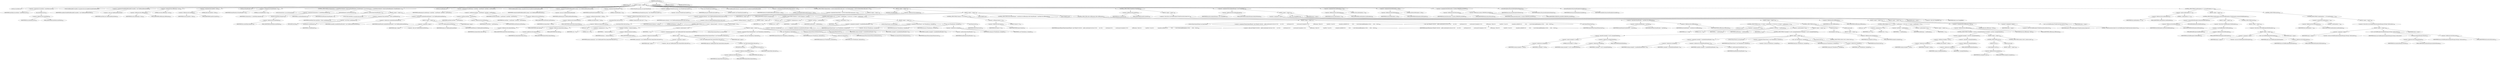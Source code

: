 digraph "spinThreads" {  
"357" [label = <(METHOD,spinThreads)<SUB>283</SUB>> ]
"44" [label = <(PARAM,this)<SUB>283</SUB>> ]
"358" [label = <(BLOCK,&lt;empty&gt;,&lt;empty&gt;)<SUB>283</SUB>> ]
"359" [label = <(LOCAL,int numTasks: int)> ]
"360" [label = <(&lt;operator&gt;.assignment,int numTasks = nestedTasks.size())<SUB>284</SUB>> ]
"361" [label = <(IDENTIFIER,numTasks,int numTasks = nestedTasks.size())<SUB>284</SUB>> ]
"362" [label = <(size,nestedTasks.size())<SUB>284</SUB>> ]
"363" [label = <(&lt;operator&gt;.fieldAccess,this.nestedTasks)<SUB>284</SUB>> ]
"364" [label = <(IDENTIFIER,this,nestedTasks.size())<SUB>284</SUB>> ]
"365" [label = <(FIELD_IDENTIFIER,nestedTasks,nestedTasks)<SUB>284</SUB>> ]
"366" [label = <(LOCAL,TaskRunnable[] runnables: org.apache.tools.ant.taskdefs.Parallel$TaskRunnable[])> ]
"367" [label = <(&lt;operator&gt;.assignment,Parallel$TaskRunnable[] runnables = new TaskRunnable[numTasks])<SUB>285</SUB>> ]
"368" [label = <(IDENTIFIER,runnables,Parallel$TaskRunnable[] runnables = new TaskRunnable[numTasks])<SUB>285</SUB>> ]
"369" [label = <(&lt;operator&gt;.alloc,new TaskRunnable[numTasks])> ]
"370" [label = <(IDENTIFIER,numTasks,new TaskRunnable[numTasks])<SUB>285</SUB>> ]
"371" [label = <(&lt;operator&gt;.assignment,this.stillRunning = true)<SUB>286</SUB>> ]
"372" [label = <(&lt;operator&gt;.fieldAccess,this.stillRunning)<SUB>286</SUB>> ]
"373" [label = <(IDENTIFIER,this,this.stillRunning = true)<SUB>286</SUB>> ]
"374" [label = <(FIELD_IDENTIFIER,stillRunning,stillRunning)<SUB>286</SUB>> ]
"375" [label = <(LITERAL,true,this.stillRunning = true)<SUB>286</SUB>> ]
"376" [label = <(&lt;operator&gt;.assignment,this.timedOut = false)<SUB>287</SUB>> ]
"377" [label = <(&lt;operator&gt;.fieldAccess,this.timedOut)<SUB>287</SUB>> ]
"378" [label = <(IDENTIFIER,this,this.timedOut = false)<SUB>287</SUB>> ]
"379" [label = <(FIELD_IDENTIFIER,timedOut,timedOut)<SUB>287</SUB>> ]
"380" [label = <(LITERAL,false,this.timedOut = false)<SUB>287</SUB>> ]
"381" [label = <(LOCAL,int threadNumber: int)> ]
"382" [label = <(&lt;operator&gt;.assignment,int threadNumber = 0)<SUB>289</SUB>> ]
"383" [label = <(IDENTIFIER,threadNumber,int threadNumber = 0)<SUB>289</SUB>> ]
"384" [label = <(LITERAL,0,int threadNumber = 0)<SUB>289</SUB>> ]
"385" [label = <(CONTROL_STRUCTURE,for (Enumeration e = nestedTasks.elements(); Some(e.hasMoreElements()); threadNumber++),for (Enumeration e = nestedTasks.elements(); Some(e.hasMoreElements()); threadNumber++))<SUB>290</SUB>> ]
"386" [label = <(LOCAL,Enumeration e: java.util.Enumeration)> ]
"387" [label = <(&lt;operator&gt;.assignment,Enumeration e = nestedTasks.elements())<SUB>290</SUB>> ]
"388" [label = <(IDENTIFIER,e,Enumeration e = nestedTasks.elements())<SUB>290</SUB>> ]
"389" [label = <(elements,nestedTasks.elements())<SUB>290</SUB>> ]
"390" [label = <(&lt;operator&gt;.fieldAccess,this.nestedTasks)<SUB>290</SUB>> ]
"391" [label = <(IDENTIFIER,this,nestedTasks.elements())<SUB>290</SUB>> ]
"392" [label = <(FIELD_IDENTIFIER,nestedTasks,nestedTasks)<SUB>290</SUB>> ]
"393" [label = <(hasMoreElements,e.hasMoreElements())<SUB>290</SUB>> ]
"394" [label = <(IDENTIFIER,e,e.hasMoreElements())<SUB>290</SUB>> ]
"395" [label = <(&lt;operator&gt;.postIncrement,threadNumber++)<SUB>291</SUB>> ]
"396" [label = <(IDENTIFIER,threadNumber,threadNumber++)<SUB>291</SUB>> ]
"397" [label = <(BLOCK,&lt;empty&gt;,&lt;empty&gt;)<SUB>291</SUB>> ]
"398" [label = <(LOCAL,Task nestedTask: org.apache.tools.ant.Task)> ]
"399" [label = <(&lt;operator&gt;.assignment,Task nestedTask = (Task) e.nextElement())<SUB>292</SUB>> ]
"400" [label = <(IDENTIFIER,nestedTask,Task nestedTask = (Task) e.nextElement())<SUB>292</SUB>> ]
"401" [label = <(&lt;operator&gt;.cast,(Task) e.nextElement())<SUB>292</SUB>> ]
"402" [label = <(TYPE_REF,Task,Task)<SUB>292</SUB>> ]
"403" [label = <(nextElement,e.nextElement())<SUB>292</SUB>> ]
"404" [label = <(IDENTIFIER,e,e.nextElement())<SUB>292</SUB>> ]
"405" [label = <(&lt;operator&gt;.assignment,runnables[threadNumber] = new TaskRunnable(nestedTask))<SUB>293</SUB>> ]
"406" [label = <(&lt;operator&gt;.indexAccess,runnables[threadNumber])<SUB>293</SUB>> ]
"407" [label = <(IDENTIFIER,runnables,runnables[threadNumber] = new TaskRunnable(nestedTask))<SUB>293</SUB>> ]
"408" [label = <(IDENTIFIER,threadNumber,runnables[threadNumber] = new TaskRunnable(nestedTask))<SUB>293</SUB>> ]
"409" [label = <(BLOCK,&lt;empty&gt;,&lt;empty&gt;)<SUB>294</SUB>> ]
"410" [label = <(&lt;operator&gt;.assignment,&lt;empty&gt;)> ]
"411" [label = <(IDENTIFIER,$obj4,&lt;empty&gt;)> ]
"412" [label = <(&lt;operator&gt;.alloc,new TaskRunnable(nestedTask))<SUB>294</SUB>> ]
"413" [label = <(&lt;init&gt;,new TaskRunnable(nestedTask))<SUB>294</SUB>> ]
"414" [label = <(IDENTIFIER,$obj4,new TaskRunnable(nestedTask))> ]
"415" [label = <(IDENTIFIER,nestedTask,new TaskRunnable(nestedTask))<SUB>294</SUB>> ]
"416" [label = <(IDENTIFIER,$obj4,&lt;empty&gt;)> ]
"417" [label = <(LOCAL,int maxRunning: int)> ]
"418" [label = <(&lt;operator&gt;.assignment,int maxRunning = numTasks &lt; numThreads ? numTasks : numThreads)<SUB>297</SUB>> ]
"419" [label = <(IDENTIFIER,maxRunning,int maxRunning = numTasks &lt; numThreads ? numTasks : numThreads)<SUB>297</SUB>> ]
"420" [label = <(&lt;operator&gt;.conditional,numTasks &lt; numThreads ? numTasks : numThreads)<SUB>297</SUB>> ]
"421" [label = <(&lt;operator&gt;.lessThan,numTasks &lt; numThreads)<SUB>297</SUB>> ]
"422" [label = <(IDENTIFIER,numTasks,numTasks &lt; numThreads)<SUB>297</SUB>> ]
"423" [label = <(&lt;operator&gt;.fieldAccess,this.numThreads)<SUB>297</SUB>> ]
"424" [label = <(IDENTIFIER,this,numTasks &lt; numThreads)<SUB>297</SUB>> ]
"425" [label = <(FIELD_IDENTIFIER,numThreads,numThreads)<SUB>297</SUB>> ]
"426" [label = <(IDENTIFIER,numTasks,numTasks &lt; numThreads ? numTasks : numThreads)<SUB>297</SUB>> ]
"427" [label = <(&lt;operator&gt;.fieldAccess,this.numThreads)<SUB>297</SUB>> ]
"428" [label = <(IDENTIFIER,this,numTasks &lt; numThreads ? numTasks : numThreads)<SUB>297</SUB>> ]
"429" [label = <(FIELD_IDENTIFIER,numThreads,numThreads)<SUB>297</SUB>> ]
"430" [label = <(LOCAL,TaskRunnable[] running: org.apache.tools.ant.taskdefs.Parallel$TaskRunnable[])> ]
"431" [label = <(&lt;operator&gt;.assignment,Parallel$TaskRunnable[] running = new TaskRunnable[maxRunning])<SUB>298</SUB>> ]
"432" [label = <(IDENTIFIER,running,Parallel$TaskRunnable[] running = new TaskRunnable[maxRunning])<SUB>298</SUB>> ]
"433" [label = <(&lt;operator&gt;.alloc,new TaskRunnable[maxRunning])> ]
"434" [label = <(IDENTIFIER,maxRunning,new TaskRunnable[maxRunning])<SUB>298</SUB>> ]
"435" [label = <(&lt;operator&gt;.assignment,threadNumber = 0)<SUB>300</SUB>> ]
"436" [label = <(IDENTIFIER,threadNumber,threadNumber = 0)<SUB>300</SUB>> ]
"437" [label = <(LITERAL,0,threadNumber = 0)<SUB>300</SUB>> ]
"34" [label = <(LOCAL,ThreadGroup group: java.lang.ThreadGroup)> ]
"438" [label = <(&lt;operator&gt;.assignment,ThreadGroup group = new ThreadGroup(&quot;parallel&quot;))<SUB>301</SUB>> ]
"439" [label = <(IDENTIFIER,group,ThreadGroup group = new ThreadGroup(&quot;parallel&quot;))<SUB>301</SUB>> ]
"440" [label = <(&lt;operator&gt;.alloc,new ThreadGroup(&quot;parallel&quot;))<SUB>301</SUB>> ]
"441" [label = <(&lt;init&gt;,new ThreadGroup(&quot;parallel&quot;))<SUB>301</SUB>> ]
"33" [label = <(IDENTIFIER,group,new ThreadGroup(&quot;parallel&quot;))<SUB>301</SUB>> ]
"442" [label = <(LITERAL,&quot;parallel&quot;,new ThreadGroup(&quot;parallel&quot;))<SUB>301</SUB>> ]
"443" [label = <(LOCAL,TaskRunnable[] daemons: org.apache.tools.ant.taskdefs.Parallel$TaskRunnable[])> ]
"444" [label = <(&lt;operator&gt;.assignment,Parallel$TaskRunnable[] daemons = null)<SUB>303</SUB>> ]
"445" [label = <(IDENTIFIER,daemons,Parallel$TaskRunnable[] daemons = null)<SUB>303</SUB>> ]
"446" [label = <(LITERAL,null,Parallel$TaskRunnable[] daemons = null)<SUB>303</SUB>> ]
"447" [label = <(CONTROL_STRUCTURE,if (daemonTasks != null &amp;&amp; daemonTasks.tasks.size() != 0),if (daemonTasks != null &amp;&amp; daemonTasks.tasks.size() != 0))<SUB>304</SUB>> ]
"448" [label = <(&lt;operator&gt;.logicalAnd,daemonTasks != null &amp;&amp; daemonTasks.tasks.size() != 0)<SUB>304</SUB>> ]
"449" [label = <(&lt;operator&gt;.notEquals,daemonTasks != null)<SUB>304</SUB>> ]
"450" [label = <(&lt;operator&gt;.fieldAccess,this.daemonTasks)<SUB>304</SUB>> ]
"451" [label = <(IDENTIFIER,this,daemonTasks != null)<SUB>304</SUB>> ]
"452" [label = <(FIELD_IDENTIFIER,daemonTasks,daemonTasks)<SUB>304</SUB>> ]
"453" [label = <(LITERAL,null,daemonTasks != null)<SUB>304</SUB>> ]
"454" [label = <(&lt;operator&gt;.notEquals,daemonTasks.tasks.size() != 0)<SUB>304</SUB>> ]
"455" [label = <(size,daemonTasks.tasks.size())<SUB>304</SUB>> ]
"456" [label = <(&lt;operator&gt;.fieldAccess,daemonTasks.tasks)<SUB>304</SUB>> ]
"457" [label = <(&lt;operator&gt;.fieldAccess,this.daemonTasks)<SUB>304</SUB>> ]
"458" [label = <(IDENTIFIER,this,daemonTasks.tasks.size())<SUB>304</SUB>> ]
"459" [label = <(FIELD_IDENTIFIER,daemonTasks,daemonTasks)<SUB>304</SUB>> ]
"460" [label = <(FIELD_IDENTIFIER,tasks,tasks)<SUB>304</SUB>> ]
"461" [label = <(LITERAL,0,daemonTasks.tasks.size() != 0)<SUB>304</SUB>> ]
"462" [label = <(BLOCK,&lt;empty&gt;,&lt;empty&gt;)<SUB>304</SUB>> ]
"463" [label = <(&lt;operator&gt;.assignment,daemons = new TaskRunnable[daemonTasks.tasks.size()])<SUB>305</SUB>> ]
"464" [label = <(IDENTIFIER,daemons,daemons = new TaskRunnable[daemonTasks.tasks.size()])<SUB>305</SUB>> ]
"465" [label = <(&lt;operator&gt;.alloc,new TaskRunnable[daemonTasks.tasks.size()])> ]
"466" [label = <(size,daemonTasks.tasks.size())<SUB>305</SUB>> ]
"467" [label = <(&lt;operator&gt;.fieldAccess,daemonTasks.tasks)<SUB>305</SUB>> ]
"468" [label = <(&lt;operator&gt;.fieldAccess,this.daemonTasks)<SUB>305</SUB>> ]
"469" [label = <(IDENTIFIER,this,daemonTasks.tasks.size())<SUB>305</SUB>> ]
"470" [label = <(FIELD_IDENTIFIER,daemonTasks,daemonTasks)<SUB>305</SUB>> ]
"471" [label = <(FIELD_IDENTIFIER,tasks,tasks)<SUB>305</SUB>> ]
"472" [label = <(BLOCK,&lt;empty&gt;,&lt;empty&gt;)<SUB>308</SUB>> ]
"473" [label = <(MODIFIER,SYNCHRONIZED)> ]
"474" [label = <(&lt;operator&gt;.fieldAccess,this.semaphore)<SUB>308</SUB>> ]
"475" [label = <(IDENTIFIER,this,&lt;empty&gt;)<SUB>308</SUB>> ]
"476" [label = <(FIELD_IDENTIFIER,semaphore,semaphore)<SUB>308</SUB>> ]
"477" [label = <(BLOCK,&lt;empty&gt;,&lt;empty&gt;)<SUB>308</SUB>> ]
"478" [label = <(CONTROL_STRUCTURE,if (daemons != null),if (daemons != null))<SUB>310</SUB>> ]
"479" [label = <(&lt;operator&gt;.notEquals,daemons != null)<SUB>310</SUB>> ]
"480" [label = <(IDENTIFIER,daemons,daemons != null)<SUB>310</SUB>> ]
"481" [label = <(LITERAL,null,daemons != null)<SUB>310</SUB>> ]
"482" [label = <(BLOCK,&lt;empty&gt;,&lt;empty&gt;)<SUB>310</SUB>> ]
"483" [label = <(CONTROL_STRUCTURE,for (int i = 0; Some(i &lt; daemons.length); ++i),for (int i = 0; Some(i &lt; daemons.length); ++i))<SUB>311</SUB>> ]
"484" [label = <(LOCAL,int i: int)> ]
"485" [label = <(&lt;operator&gt;.assignment,int i = 0)<SUB>311</SUB>> ]
"486" [label = <(IDENTIFIER,i,int i = 0)<SUB>311</SUB>> ]
"487" [label = <(LITERAL,0,int i = 0)<SUB>311</SUB>> ]
"488" [label = <(&lt;operator&gt;.lessThan,i &lt; daemons.length)<SUB>311</SUB>> ]
"489" [label = <(IDENTIFIER,i,i &lt; daemons.length)<SUB>311</SUB>> ]
"490" [label = <(&lt;operator&gt;.fieldAccess,daemons.length)<SUB>311</SUB>> ]
"491" [label = <(IDENTIFIER,daemons,i &lt; daemons.length)<SUB>311</SUB>> ]
"492" [label = <(FIELD_IDENTIFIER,length,length)<SUB>311</SUB>> ]
"493" [label = <(&lt;operator&gt;.preIncrement,++i)<SUB>311</SUB>> ]
"494" [label = <(IDENTIFIER,i,++i)<SUB>311</SUB>> ]
"495" [label = <(BLOCK,&lt;empty&gt;,&lt;empty&gt;)<SUB>311</SUB>> ]
"496" [label = <(&lt;operator&gt;.assignment,daemons[i] = new TaskRunnable((Task) daemonTasks.tasks.get(i)))<SUB>312</SUB>> ]
"497" [label = <(&lt;operator&gt;.indexAccess,daemons[i])<SUB>312</SUB>> ]
"498" [label = <(IDENTIFIER,daemons,daemons[i] = new TaskRunnable((Task) daemonTasks.tasks.get(i)))<SUB>312</SUB>> ]
"499" [label = <(IDENTIFIER,i,daemons[i] = new TaskRunnable((Task) daemonTasks.tasks.get(i)))<SUB>312</SUB>> ]
"500" [label = <(BLOCK,&lt;empty&gt;,&lt;empty&gt;)<SUB>312</SUB>> ]
"501" [label = <(&lt;operator&gt;.assignment,&lt;empty&gt;)> ]
"502" [label = <(IDENTIFIER,$obj6,&lt;empty&gt;)> ]
"503" [label = <(&lt;operator&gt;.alloc,new TaskRunnable((Task) daemonTasks.tasks.get(i)))<SUB>312</SUB>> ]
"504" [label = <(&lt;init&gt;,new TaskRunnable((Task) daemonTasks.tasks.get(i)))<SUB>312</SUB>> ]
"505" [label = <(IDENTIFIER,$obj6,new TaskRunnable((Task) daemonTasks.tasks.get(i)))> ]
"506" [label = <(&lt;operator&gt;.cast,(Task) daemonTasks.tasks.get(i))<SUB>312</SUB>> ]
"507" [label = <(TYPE_REF,Task,Task)<SUB>312</SUB>> ]
"508" [label = <(get,daemonTasks.tasks.get(i))<SUB>312</SUB>> ]
"509" [label = <(&lt;operator&gt;.fieldAccess,daemonTasks.tasks)<SUB>312</SUB>> ]
"510" [label = <(&lt;operator&gt;.fieldAccess,this.daemonTasks)<SUB>312</SUB>> ]
"511" [label = <(IDENTIFIER,this,daemonTasks.tasks.get(i))<SUB>312</SUB>> ]
"512" [label = <(FIELD_IDENTIFIER,daemonTasks,daemonTasks)<SUB>312</SUB>> ]
"513" [label = <(FIELD_IDENTIFIER,tasks,tasks)<SUB>312</SUB>> ]
"514" [label = <(IDENTIFIER,i,daemonTasks.tasks.get(i))<SUB>312</SUB>> ]
"515" [label = <(IDENTIFIER,$obj6,&lt;empty&gt;)> ]
"36" [label = <(LOCAL,Thread daemonThread: java.lang.Thread)> ]
"516" [label = <(&lt;operator&gt;.assignment,Thread daemonThread = new Thread(group, daemons[i]))<SUB>313</SUB>> ]
"517" [label = <(IDENTIFIER,daemonThread,Thread daemonThread = new Thread(group, daemons[i]))<SUB>313</SUB>> ]
"518" [label = <(&lt;operator&gt;.alloc,new Thread(group, daemons[i]))<SUB>313</SUB>> ]
"519" [label = <(&lt;init&gt;,new Thread(group, daemons[i]))<SUB>313</SUB>> ]
"35" [label = <(IDENTIFIER,daemonThread,new Thread(group, daemons[i]))<SUB>313</SUB>> ]
"520" [label = <(IDENTIFIER,group,new Thread(group, daemons[i]))<SUB>313</SUB>> ]
"521" [label = <(&lt;operator&gt;.indexAccess,daemons[i])<SUB>313</SUB>> ]
"522" [label = <(IDENTIFIER,daemons,new Thread(group, daemons[i]))<SUB>313</SUB>> ]
"523" [label = <(IDENTIFIER,i,new Thread(group, daemons[i]))<SUB>313</SUB>> ]
"524" [label = <(setDaemon,daemonThread.setDaemon(true))<SUB>314</SUB>> ]
"525" [label = <(IDENTIFIER,daemonThread,daemonThread.setDaemon(true))<SUB>314</SUB>> ]
"526" [label = <(LITERAL,true,daemonThread.setDaemon(true))<SUB>314</SUB>> ]
"527" [label = <(start,daemonThread.start())<SUB>315</SUB>> ]
"528" [label = <(IDENTIFIER,daemonThread,daemonThread.start())<SUB>315</SUB>> ]
"529" [label = <(CONTROL_STRUCTURE,for (int i = 0; Some(i &lt; maxRunning); ++i),for (int i = 0; Some(i &lt; maxRunning); ++i))<SUB>321</SUB>> ]
"530" [label = <(LOCAL,int i: int)> ]
"531" [label = <(&lt;operator&gt;.assignment,int i = 0)<SUB>321</SUB>> ]
"532" [label = <(IDENTIFIER,i,int i = 0)<SUB>321</SUB>> ]
"533" [label = <(LITERAL,0,int i = 0)<SUB>321</SUB>> ]
"534" [label = <(&lt;operator&gt;.lessThan,i &lt; maxRunning)<SUB>321</SUB>> ]
"535" [label = <(IDENTIFIER,i,i &lt; maxRunning)<SUB>321</SUB>> ]
"536" [label = <(IDENTIFIER,maxRunning,i &lt; maxRunning)<SUB>321</SUB>> ]
"537" [label = <(&lt;operator&gt;.preIncrement,++i)<SUB>321</SUB>> ]
"538" [label = <(IDENTIFIER,i,++i)<SUB>321</SUB>> ]
"539" [label = <(BLOCK,&lt;empty&gt;,&lt;empty&gt;)<SUB>321</SUB>> ]
"540" [label = <(&lt;operator&gt;.assignment,running[i] = runnables[threadNumber++])<SUB>322</SUB>> ]
"541" [label = <(&lt;operator&gt;.indexAccess,running[i])<SUB>322</SUB>> ]
"542" [label = <(IDENTIFIER,running,running[i] = runnables[threadNumber++])<SUB>322</SUB>> ]
"543" [label = <(IDENTIFIER,i,running[i] = runnables[threadNumber++])<SUB>322</SUB>> ]
"544" [label = <(&lt;operator&gt;.indexAccess,runnables[threadNumber++])<SUB>322</SUB>> ]
"545" [label = <(IDENTIFIER,runnables,running[i] = runnables[threadNumber++])<SUB>322</SUB>> ]
"546" [label = <(&lt;operator&gt;.postIncrement,threadNumber++)<SUB>322</SUB>> ]
"547" [label = <(IDENTIFIER,threadNumber,threadNumber++)<SUB>322</SUB>> ]
"38" [label = <(LOCAL,Thread thread: java.lang.Thread)> ]
"548" [label = <(&lt;operator&gt;.assignment,Thread thread = new Thread(group, running[i]))<SUB>323</SUB>> ]
"549" [label = <(IDENTIFIER,thread,Thread thread = new Thread(group, running[i]))<SUB>323</SUB>> ]
"550" [label = <(&lt;operator&gt;.alloc,new Thread(group, running[i]))<SUB>323</SUB>> ]
"551" [label = <(&lt;init&gt;,new Thread(group, running[i]))<SUB>323</SUB>> ]
"37" [label = <(IDENTIFIER,thread,new Thread(group, running[i]))<SUB>323</SUB>> ]
"552" [label = <(IDENTIFIER,group,new Thread(group, running[i]))<SUB>323</SUB>> ]
"553" [label = <(&lt;operator&gt;.indexAccess,running[i])<SUB>323</SUB>> ]
"554" [label = <(IDENTIFIER,running,new Thread(group, running[i]))<SUB>323</SUB>> ]
"555" [label = <(IDENTIFIER,i,new Thread(group, running[i]))<SUB>323</SUB>> ]
"556" [label = <(start,thread.start())<SUB>324</SUB>> ]
"557" [label = <(IDENTIFIER,thread,thread.start())<SUB>324</SUB>> ]
"558" [label = <(CONTROL_STRUCTURE,if (timeout != 0),if (timeout != 0))<SUB>327</SUB>> ]
"559" [label = <(&lt;operator&gt;.notEquals,timeout != 0)<SUB>327</SUB>> ]
"560" [label = <(&lt;operator&gt;.fieldAccess,this.timeout)<SUB>327</SUB>> ]
"561" [label = <(IDENTIFIER,this,timeout != 0)<SUB>327</SUB>> ]
"562" [label = <(FIELD_IDENTIFIER,timeout,timeout)<SUB>327</SUB>> ]
"563" [label = <(LITERAL,0,timeout != 0)<SUB>327</SUB>> ]
"564" [label = <(BLOCK,&lt;empty&gt;,&lt;empty&gt;)<SUB>327</SUB>> ]
"40" [label = <(LOCAL,Thread timeoutThread: java.lang.Thread)> ]
"565" [label = <(&lt;operator&gt;.assignment,Thread timeoutThread = new Thread() {\012\012    public synchronized void run() {\012        try {\012            wait(timeout);\012            synchronized (semaphore) {\012                stillRunning = false;\012                timedOut = true;\012                semaphore.notifyAll();\012            }\012        } catch (InterruptedException e) {\012        }\012    }\012})<SUB>329</SUB>> ]
"566" [label = <(IDENTIFIER,timeoutThread,Thread timeoutThread = new Thread() {\012\012    public synchronized void run() {\012        try {\012            wait(timeout);\012            synchronized (semaphore) {\012                stillRunning = false;\012                timedOut = true;\012                semaphore.notifyAll();\012            }\012        } catch (InterruptedException e) {\012        }\012    }\012})<SUB>329</SUB>> ]
"567" [label = <(&lt;operator&gt;.alloc,new Thread() {\012\012    public synchronized void run() {\012        try {\012            wait(timeout);\012            synchronized (semaphore) {\012                stillRunning = false;\012                timedOut = true;\012                semaphore.notifyAll();\012            }\012        } catch (InterruptedException e) {\012        }\012    }\012})<SUB>329</SUB>> ]
"568" [label = <(&lt;init&gt;,new Thread() {\012\012    public synchronized void run() {\012        try {\012            wait(timeout);\012            synchronized (semaphore) {\012                stillRunning = false;\012                timedOut = true;\012                semaphore.notifyAll();\012            }\012        } catch (InterruptedException e) {\012        }\012    }\012})<SUB>329</SUB>> ]
"39" [label = <(IDENTIFIER,timeoutThread,new Thread() {\012\012    public synchronized void run() {\012        try {\012            wait(timeout);\012            synchronized (semaphore) {\012                stillRunning = false;\012                timedOut = true;\012                semaphore.notifyAll();\012            }\012        } catch (InterruptedException e) {\012        }\012    }\012})<SUB>329</SUB>> ]
"569" [label = <(start,timeoutThread.start())<SUB>343</SUB>> ]
"570" [label = <(IDENTIFIER,timeoutThread,timeoutThread.start())<SUB>343</SUB>> ]
"571" [label = <(JUMP_TARGET,outer)> ]
"572" [label = <(CONTROL_STRUCTURE,while (threadNumber &lt; numTasks &amp;&amp; stillRunning),while (threadNumber &lt; numTasks &amp;&amp; stillRunning))<SUB>348</SUB>> ]
"573" [label = <(&lt;operator&gt;.logicalAnd,threadNumber &lt; numTasks &amp;&amp; stillRunning)<SUB>348</SUB>> ]
"574" [label = <(&lt;operator&gt;.lessThan,threadNumber &lt; numTasks)<SUB>348</SUB>> ]
"575" [label = <(IDENTIFIER,threadNumber,threadNumber &lt; numTasks)<SUB>348</SUB>> ]
"576" [label = <(IDENTIFIER,numTasks,threadNumber &lt; numTasks)<SUB>348</SUB>> ]
"577" [label = <(&lt;operator&gt;.fieldAccess,this.stillRunning)<SUB>348</SUB>> ]
"578" [label = <(IDENTIFIER,this,threadNumber &lt; numTasks &amp;&amp; stillRunning)<SUB>348</SUB>> ]
"579" [label = <(FIELD_IDENTIFIER,stillRunning,stillRunning)<SUB>348</SUB>> ]
"580" [label = <(BLOCK,&lt;empty&gt;,&lt;empty&gt;)<SUB>348</SUB>> ]
"581" [label = <(CONTROL_STRUCTURE,for (int i = 0; Some(i &lt; maxRunning); i++),for (int i = 0; Some(i &lt; maxRunning); i++))<SUB>349</SUB>> ]
"582" [label = <(LOCAL,int i: int)> ]
"583" [label = <(&lt;operator&gt;.assignment,int i = 0)<SUB>349</SUB>> ]
"584" [label = <(IDENTIFIER,i,int i = 0)<SUB>349</SUB>> ]
"585" [label = <(LITERAL,0,int i = 0)<SUB>349</SUB>> ]
"586" [label = <(&lt;operator&gt;.lessThan,i &lt; maxRunning)<SUB>349</SUB>> ]
"587" [label = <(IDENTIFIER,i,i &lt; maxRunning)<SUB>349</SUB>> ]
"588" [label = <(IDENTIFIER,maxRunning,i &lt; maxRunning)<SUB>349</SUB>> ]
"589" [label = <(&lt;operator&gt;.postIncrement,i++)<SUB>349</SUB>> ]
"590" [label = <(IDENTIFIER,i,i++)<SUB>349</SUB>> ]
"591" [label = <(BLOCK,&lt;empty&gt;,&lt;empty&gt;)<SUB>349</SUB>> ]
"592" [label = <(CONTROL_STRUCTURE,if (running[i] == null || running[i].finished),if (running[i] == null || running[i].finished))<SUB>350</SUB>> ]
"593" [label = <(&lt;operator&gt;.logicalOr,running[i] == null || running[i].finished)<SUB>350</SUB>> ]
"594" [label = <(&lt;operator&gt;.equals,running[i] == null)<SUB>350</SUB>> ]
"595" [label = <(&lt;operator&gt;.indexAccess,running[i])<SUB>350</SUB>> ]
"596" [label = <(IDENTIFIER,running,running[i] == null)<SUB>350</SUB>> ]
"597" [label = <(IDENTIFIER,i,running[i] == null)<SUB>350</SUB>> ]
"598" [label = <(LITERAL,null,running[i] == null)<SUB>350</SUB>> ]
"599" [label = <(&lt;operator&gt;.fieldAccess,running[i].finished)<SUB>350</SUB>> ]
"600" [label = <(&lt;operator&gt;.indexAccess,running[i])<SUB>350</SUB>> ]
"601" [label = <(IDENTIFIER,running,running[i] == null || running[i].finished)<SUB>350</SUB>> ]
"602" [label = <(IDENTIFIER,i,running[i] == null || running[i].finished)<SUB>350</SUB>> ]
"603" [label = <(FIELD_IDENTIFIER,finished,finished)<SUB>350</SUB>> ]
"604" [label = <(BLOCK,&lt;empty&gt;,&lt;empty&gt;)<SUB>350</SUB>> ]
"605" [label = <(&lt;operator&gt;.assignment,running[i] = runnables[threadNumber++])<SUB>351</SUB>> ]
"606" [label = <(&lt;operator&gt;.indexAccess,running[i])<SUB>351</SUB>> ]
"607" [label = <(IDENTIFIER,running,running[i] = runnables[threadNumber++])<SUB>351</SUB>> ]
"608" [label = <(IDENTIFIER,i,running[i] = runnables[threadNumber++])<SUB>351</SUB>> ]
"609" [label = <(&lt;operator&gt;.indexAccess,runnables[threadNumber++])<SUB>351</SUB>> ]
"610" [label = <(IDENTIFIER,runnables,running[i] = runnables[threadNumber++])<SUB>351</SUB>> ]
"611" [label = <(&lt;operator&gt;.postIncrement,threadNumber++)<SUB>351</SUB>> ]
"612" [label = <(IDENTIFIER,threadNumber,threadNumber++)<SUB>351</SUB>> ]
"42" [label = <(LOCAL,Thread thread: java.lang.Thread)> ]
"613" [label = <(&lt;operator&gt;.assignment,Thread thread = new Thread(group, running[i]))<SUB>352</SUB>> ]
"614" [label = <(IDENTIFIER,thread,Thread thread = new Thread(group, running[i]))<SUB>352</SUB>> ]
"615" [label = <(&lt;operator&gt;.alloc,new Thread(group, running[i]))<SUB>352</SUB>> ]
"616" [label = <(&lt;init&gt;,new Thread(group, running[i]))<SUB>352</SUB>> ]
"41" [label = <(IDENTIFIER,thread,new Thread(group, running[i]))<SUB>352</SUB>> ]
"617" [label = <(IDENTIFIER,group,new Thread(group, running[i]))<SUB>352</SUB>> ]
"618" [label = <(&lt;operator&gt;.indexAccess,running[i])<SUB>352</SUB>> ]
"619" [label = <(IDENTIFIER,running,new Thread(group, running[i]))<SUB>352</SUB>> ]
"620" [label = <(IDENTIFIER,i,new Thread(group, running[i]))<SUB>352</SUB>> ]
"621" [label = <(start,thread.start())<SUB>353</SUB>> ]
"622" [label = <(IDENTIFIER,thread,thread.start())<SUB>353</SUB>> ]
"623" [label = <(CONTROL_STRUCTURE,continue outer;,continue outer;)<SUB>356</SUB>> ]
"624" [label = <(CONTROL_STRUCTURE,try,try)<SUB>362</SUB>> ]
"625" [label = <(BLOCK,try,try)<SUB>362</SUB>> ]
"626" [label = <(wait,semaphore.wait())<SUB>363</SUB>> ]
"627" [label = <(&lt;operator&gt;.fieldAccess,this.semaphore)<SUB>363</SUB>> ]
"628" [label = <(IDENTIFIER,this,semaphore.wait())<SUB>363</SUB>> ]
"629" [label = <(FIELD_IDENTIFIER,semaphore,semaphore)<SUB>363</SUB>> ]
"630" [label = <(BLOCK,catch,catch)> ]
"631" [label = <(BLOCK,&lt;empty&gt;,&lt;empty&gt;)<SUB>364</SUB>> ]
"632" [label = <(JUMP_TARGET,outer2)> ]
"633" [label = <(CONTROL_STRUCTURE,while (stillRunning),while (stillRunning))<SUB>373</SUB>> ]
"634" [label = <(&lt;operator&gt;.fieldAccess,this.stillRunning)<SUB>373</SUB>> ]
"635" [label = <(IDENTIFIER,this,while (stillRunning))<SUB>373</SUB>> ]
"636" [label = <(FIELD_IDENTIFIER,stillRunning,stillRunning)<SUB>373</SUB>> ]
"637" [label = <(BLOCK,&lt;empty&gt;,&lt;empty&gt;)<SUB>373</SUB>> ]
"638" [label = <(CONTROL_STRUCTURE,for (int i = 0; Some(i &lt; maxRunning); ++i),for (int i = 0; Some(i &lt; maxRunning); ++i))<SUB>374</SUB>> ]
"639" [label = <(LOCAL,int i: int)> ]
"640" [label = <(&lt;operator&gt;.assignment,int i = 0)<SUB>374</SUB>> ]
"641" [label = <(IDENTIFIER,i,int i = 0)<SUB>374</SUB>> ]
"642" [label = <(LITERAL,0,int i = 0)<SUB>374</SUB>> ]
"643" [label = <(&lt;operator&gt;.lessThan,i &lt; maxRunning)<SUB>374</SUB>> ]
"644" [label = <(IDENTIFIER,i,i &lt; maxRunning)<SUB>374</SUB>> ]
"645" [label = <(IDENTIFIER,maxRunning,i &lt; maxRunning)<SUB>374</SUB>> ]
"646" [label = <(&lt;operator&gt;.preIncrement,++i)<SUB>374</SUB>> ]
"647" [label = <(IDENTIFIER,i,++i)<SUB>374</SUB>> ]
"648" [label = <(BLOCK,&lt;empty&gt;,&lt;empty&gt;)<SUB>374</SUB>> ]
"649" [label = <(CONTROL_STRUCTURE,if (running[i] != null &amp;&amp; !running[i].finished),if (running[i] != null &amp;&amp; !running[i].finished))<SUB>375</SUB>> ]
"650" [label = <(&lt;operator&gt;.logicalAnd,running[i] != null &amp;&amp; !running[i].finished)<SUB>375</SUB>> ]
"651" [label = <(&lt;operator&gt;.notEquals,running[i] != null)<SUB>375</SUB>> ]
"652" [label = <(&lt;operator&gt;.indexAccess,running[i])<SUB>375</SUB>> ]
"653" [label = <(IDENTIFIER,running,running[i] != null)<SUB>375</SUB>> ]
"654" [label = <(IDENTIFIER,i,running[i] != null)<SUB>375</SUB>> ]
"655" [label = <(LITERAL,null,running[i] != null)<SUB>375</SUB>> ]
"656" [label = <(&lt;operator&gt;.logicalNot,!running[i].finished)<SUB>375</SUB>> ]
"657" [label = <(&lt;operator&gt;.fieldAccess,running[i].finished)<SUB>375</SUB>> ]
"658" [label = <(&lt;operator&gt;.indexAccess,running[i])<SUB>375</SUB>> ]
"659" [label = <(IDENTIFIER,running,!running[i].finished)<SUB>375</SUB>> ]
"660" [label = <(IDENTIFIER,i,!running[i].finished)<SUB>375</SUB>> ]
"661" [label = <(FIELD_IDENTIFIER,finished,finished)<SUB>375</SUB>> ]
"662" [label = <(BLOCK,&lt;empty&gt;,&lt;empty&gt;)<SUB>375</SUB>> ]
"663" [label = <(CONTROL_STRUCTURE,try,try)<SUB>378</SUB>> ]
"664" [label = <(BLOCK,try,try)<SUB>378</SUB>> ]
"665" [label = <(wait,semaphore.wait())<SUB>379</SUB>> ]
"666" [label = <(&lt;operator&gt;.fieldAccess,this.semaphore)<SUB>379</SUB>> ]
"667" [label = <(IDENTIFIER,this,semaphore.wait())<SUB>379</SUB>> ]
"668" [label = <(FIELD_IDENTIFIER,semaphore,semaphore)<SUB>379</SUB>> ]
"669" [label = <(BLOCK,catch,catch)> ]
"670" [label = <(BLOCK,&lt;empty&gt;,&lt;empty&gt;)<SUB>380</SUB>> ]
"671" [label = <(CONTROL_STRUCTURE,continue outer2;,continue outer2;)<SUB>383</SUB>> ]
"672" [label = <(&lt;operator&gt;.assignment,this.stillRunning = false)<SUB>386</SUB>> ]
"673" [label = <(&lt;operator&gt;.fieldAccess,this.stillRunning)<SUB>386</SUB>> ]
"674" [label = <(IDENTIFIER,this,this.stillRunning = false)<SUB>386</SUB>> ]
"675" [label = <(FIELD_IDENTIFIER,stillRunning,stillRunning)<SUB>386</SUB>> ]
"676" [label = <(LITERAL,false,this.stillRunning = false)<SUB>386</SUB>> ]
"677" [label = <(CONTROL_STRUCTURE,if (timedOut),if (timedOut))<SUB>390</SUB>> ]
"678" [label = <(&lt;operator&gt;.fieldAccess,this.timedOut)<SUB>390</SUB>> ]
"679" [label = <(IDENTIFIER,this,if (timedOut))<SUB>390</SUB>> ]
"680" [label = <(FIELD_IDENTIFIER,timedOut,timedOut)<SUB>390</SUB>> ]
"681" [label = <(BLOCK,&lt;empty&gt;,&lt;empty&gt;)<SUB>390</SUB>> ]
"682" [label = <(&lt;operator&gt;.throw,throw new BuildException(&quot;Parallel execution timed out&quot;);)<SUB>391</SUB>> ]
"683" [label = <(BLOCK,&lt;empty&gt;,&lt;empty&gt;)<SUB>391</SUB>> ]
"684" [label = <(&lt;operator&gt;.assignment,&lt;empty&gt;)> ]
"685" [label = <(IDENTIFIER,$obj11,&lt;empty&gt;)> ]
"686" [label = <(&lt;operator&gt;.alloc,new BuildException(&quot;Parallel execution timed out&quot;))<SUB>391</SUB>> ]
"687" [label = <(&lt;init&gt;,new BuildException(&quot;Parallel execution timed out&quot;))<SUB>391</SUB>> ]
"688" [label = <(IDENTIFIER,$obj11,new BuildException(&quot;Parallel execution timed out&quot;))> ]
"689" [label = <(LITERAL,&quot;Parallel execution timed out&quot;,new BuildException(&quot;Parallel execution timed out&quot;))<SUB>391</SUB>> ]
"690" [label = <(IDENTIFIER,$obj11,&lt;empty&gt;)> ]
"691" [label = <(&lt;operator&gt;.assignment,this.exceptionMessage = new StringBuffer())<SUB>395</SUB>> ]
"692" [label = <(&lt;operator&gt;.fieldAccess,this.exceptionMessage)<SUB>395</SUB>> ]
"693" [label = <(IDENTIFIER,this,this.exceptionMessage = new StringBuffer())<SUB>395</SUB>> ]
"694" [label = <(FIELD_IDENTIFIER,exceptionMessage,exceptionMessage)<SUB>395</SUB>> ]
"695" [label = <(BLOCK,&lt;empty&gt;,&lt;empty&gt;)<SUB>395</SUB>> ]
"696" [label = <(&lt;operator&gt;.assignment,&lt;empty&gt;)> ]
"697" [label = <(IDENTIFIER,$obj12,&lt;empty&gt;)> ]
"698" [label = <(&lt;operator&gt;.alloc,new StringBuffer())<SUB>395</SUB>> ]
"699" [label = <(&lt;init&gt;,new StringBuffer())<SUB>395</SUB>> ]
"700" [label = <(IDENTIFIER,$obj12,new StringBuffer())> ]
"701" [label = <(IDENTIFIER,$obj12,&lt;empty&gt;)> ]
"702" [label = <(&lt;operator&gt;.assignment,this.numExceptions = 0)<SUB>396</SUB>> ]
"703" [label = <(&lt;operator&gt;.fieldAccess,this.numExceptions)<SUB>396</SUB>> ]
"704" [label = <(IDENTIFIER,this,this.numExceptions = 0)<SUB>396</SUB>> ]
"705" [label = <(FIELD_IDENTIFIER,numExceptions,numExceptions)<SUB>396</SUB>> ]
"706" [label = <(LITERAL,0,this.numExceptions = 0)<SUB>396</SUB>> ]
"707" [label = <(&lt;operator&gt;.assignment,this.firstException = null)<SUB>397</SUB>> ]
"708" [label = <(&lt;operator&gt;.fieldAccess,this.firstException)<SUB>397</SUB>> ]
"709" [label = <(IDENTIFIER,this,this.firstException = null)<SUB>397</SUB>> ]
"710" [label = <(FIELD_IDENTIFIER,firstException,firstException)<SUB>397</SUB>> ]
"711" [label = <(LITERAL,null,this.firstException = null)<SUB>397</SUB>> ]
"712" [label = <(&lt;operator&gt;.assignment,this.firstLocation = Location.UNKNOWN_LOCATION)<SUB>398</SUB>> ]
"713" [label = <(&lt;operator&gt;.fieldAccess,this.firstLocation)<SUB>398</SUB>> ]
"714" [label = <(IDENTIFIER,this,this.firstLocation = Location.UNKNOWN_LOCATION)<SUB>398</SUB>> ]
"715" [label = <(FIELD_IDENTIFIER,firstLocation,firstLocation)<SUB>398</SUB>> ]
"716" [label = <(&lt;operator&gt;.fieldAccess,Location.UNKNOWN_LOCATION)<SUB>398</SUB>> ]
"717" [label = <(IDENTIFIER,Location,this.firstLocation = Location.UNKNOWN_LOCATION)<SUB>398</SUB>> ]
"718" [label = <(FIELD_IDENTIFIER,UNKNOWN_LOCATION,UNKNOWN_LOCATION)<SUB>398</SUB>> ]
"719" [label = <(processExceptions,this.processExceptions(daemons))<SUB>399</SUB>> ]
"43" [label = <(IDENTIFIER,this,this.processExceptions(daemons))<SUB>399</SUB>> ]
"720" [label = <(IDENTIFIER,daemons,this.processExceptions(daemons))<SUB>399</SUB>> ]
"721" [label = <(processExceptions,this.processExceptions(runnables))<SUB>400</SUB>> ]
"45" [label = <(IDENTIFIER,this,this.processExceptions(runnables))<SUB>400</SUB>> ]
"722" [label = <(IDENTIFIER,runnables,this.processExceptions(runnables))<SUB>400</SUB>> ]
"723" [label = <(CONTROL_STRUCTURE,if (numExceptions == 1),if (numExceptions == 1))<SUB>402</SUB>> ]
"724" [label = <(&lt;operator&gt;.equals,numExceptions == 1)<SUB>402</SUB>> ]
"725" [label = <(&lt;operator&gt;.fieldAccess,this.numExceptions)<SUB>402</SUB>> ]
"726" [label = <(IDENTIFIER,this,numExceptions == 1)<SUB>402</SUB>> ]
"727" [label = <(FIELD_IDENTIFIER,numExceptions,numExceptions)<SUB>402</SUB>> ]
"728" [label = <(LITERAL,1,numExceptions == 1)<SUB>402</SUB>> ]
"729" [label = <(BLOCK,&lt;empty&gt;,&lt;empty&gt;)<SUB>402</SUB>> ]
"730" [label = <(CONTROL_STRUCTURE,if (firstException instanceof BuildException),if (firstException instanceof BuildException))<SUB>403</SUB>> ]
"731" [label = <(&lt;operator&gt;.instanceOf,firstException instanceof BuildException)<SUB>403</SUB>> ]
"732" [label = <(&lt;operator&gt;.fieldAccess,this.firstException)<SUB>403</SUB>> ]
"733" [label = <(IDENTIFIER,this,firstException instanceof BuildException)<SUB>403</SUB>> ]
"734" [label = <(FIELD_IDENTIFIER,firstException,firstException)<SUB>403</SUB>> ]
"735" [label = <(TYPE_REF,BuildException,BuildException)<SUB>403</SUB>> ]
"736" [label = <(BLOCK,&lt;empty&gt;,&lt;empty&gt;)<SUB>403</SUB>> ]
"737" [label = <(&lt;operator&gt;.throw,throw (BuildException) firstException;)<SUB>404</SUB>> ]
"738" [label = <(&lt;operator&gt;.cast,(BuildException) firstException)<SUB>404</SUB>> ]
"739" [label = <(TYPE_REF,BuildException,BuildException)<SUB>404</SUB>> ]
"740" [label = <(&lt;operator&gt;.fieldAccess,this.firstException)<SUB>404</SUB>> ]
"741" [label = <(IDENTIFIER,this,(BuildException) firstException)<SUB>404</SUB>> ]
"742" [label = <(FIELD_IDENTIFIER,firstException,firstException)<SUB>404</SUB>> ]
"743" [label = <(CONTROL_STRUCTURE,else,else)<SUB>405</SUB>> ]
"744" [label = <(BLOCK,&lt;empty&gt;,&lt;empty&gt;)<SUB>405</SUB>> ]
"745" [label = <(&lt;operator&gt;.throw,throw new BuildException(firstException);)<SUB>406</SUB>> ]
"746" [label = <(BLOCK,&lt;empty&gt;,&lt;empty&gt;)<SUB>406</SUB>> ]
"747" [label = <(&lt;operator&gt;.assignment,&lt;empty&gt;)> ]
"748" [label = <(IDENTIFIER,$obj13,&lt;empty&gt;)> ]
"749" [label = <(&lt;operator&gt;.alloc,new BuildException(firstException))<SUB>406</SUB>> ]
"750" [label = <(&lt;init&gt;,new BuildException(firstException))<SUB>406</SUB>> ]
"751" [label = <(IDENTIFIER,$obj13,new BuildException(firstException))> ]
"752" [label = <(&lt;operator&gt;.fieldAccess,this.firstException)<SUB>406</SUB>> ]
"753" [label = <(IDENTIFIER,this,new BuildException(firstException))<SUB>406</SUB>> ]
"754" [label = <(FIELD_IDENTIFIER,firstException,firstException)<SUB>406</SUB>> ]
"755" [label = <(IDENTIFIER,$obj13,&lt;empty&gt;)> ]
"756" [label = <(CONTROL_STRUCTURE,else,else)<SUB>408</SUB>> ]
"757" [label = <(CONTROL_STRUCTURE,if (numExceptions &gt; 1),if (numExceptions &gt; 1))<SUB>408</SUB>> ]
"758" [label = <(&lt;operator&gt;.greaterThan,numExceptions &gt; 1)<SUB>408</SUB>> ]
"759" [label = <(&lt;operator&gt;.fieldAccess,this.numExceptions)<SUB>408</SUB>> ]
"760" [label = <(IDENTIFIER,this,numExceptions &gt; 1)<SUB>408</SUB>> ]
"761" [label = <(FIELD_IDENTIFIER,numExceptions,numExceptions)<SUB>408</SUB>> ]
"762" [label = <(LITERAL,1,numExceptions &gt; 1)<SUB>408</SUB>> ]
"763" [label = <(BLOCK,&lt;empty&gt;,&lt;empty&gt;)<SUB>408</SUB>> ]
"764" [label = <(&lt;operator&gt;.throw,throw new BuildException(exceptionMessage.toString(), firstLocation);)<SUB>409</SUB>> ]
"765" [label = <(BLOCK,&lt;empty&gt;,&lt;empty&gt;)<SUB>409</SUB>> ]
"766" [label = <(&lt;operator&gt;.assignment,&lt;empty&gt;)> ]
"767" [label = <(IDENTIFIER,$obj14,&lt;empty&gt;)> ]
"768" [label = <(&lt;operator&gt;.alloc,new BuildException(exceptionMessage.toString(), firstLocation))<SUB>409</SUB>> ]
"769" [label = <(&lt;init&gt;,new BuildException(exceptionMessage.toString(), firstLocation))<SUB>409</SUB>> ]
"770" [label = <(IDENTIFIER,$obj14,new BuildException(exceptionMessage.toString(), firstLocation))> ]
"771" [label = <(toString,exceptionMessage.toString())<SUB>409</SUB>> ]
"772" [label = <(&lt;operator&gt;.fieldAccess,this.exceptionMessage)<SUB>409</SUB>> ]
"773" [label = <(IDENTIFIER,this,exceptionMessage.toString())<SUB>409</SUB>> ]
"774" [label = <(FIELD_IDENTIFIER,exceptionMessage,exceptionMessage)<SUB>409</SUB>> ]
"775" [label = <(&lt;operator&gt;.fieldAccess,this.firstLocation)<SUB>410</SUB>> ]
"776" [label = <(IDENTIFIER,this,new BuildException(exceptionMessage.toString(), firstLocation))<SUB>410</SUB>> ]
"777" [label = <(FIELD_IDENTIFIER,firstLocation,firstLocation)<SUB>410</SUB>> ]
"778" [label = <(IDENTIFIER,$obj14,&lt;empty&gt;)> ]
"779" [label = <(MODIFIER,PRIVATE)> ]
"780" [label = <(MODIFIER,VIRTUAL)> ]
"781" [label = <(METHOD_RETURN,void)<SUB>283</SUB>> ]
  "357" -> "44" 
  "357" -> "358" 
  "357" -> "779" 
  "357" -> "780" 
  "357" -> "781" 
  "358" -> "359" 
  "358" -> "360" 
  "358" -> "366" 
  "358" -> "367" 
  "358" -> "371" 
  "358" -> "376" 
  "358" -> "381" 
  "358" -> "382" 
  "358" -> "385" 
  "358" -> "417" 
  "358" -> "418" 
  "358" -> "430" 
  "358" -> "431" 
  "358" -> "435" 
  "358" -> "34" 
  "358" -> "438" 
  "358" -> "441" 
  "358" -> "443" 
  "358" -> "444" 
  "358" -> "447" 
  "358" -> "472" 
  "358" -> "677" 
  "358" -> "691" 
  "358" -> "702" 
  "358" -> "707" 
  "358" -> "712" 
  "358" -> "719" 
  "358" -> "721" 
  "358" -> "723" 
  "360" -> "361" 
  "360" -> "362" 
  "362" -> "363" 
  "363" -> "364" 
  "363" -> "365" 
  "367" -> "368" 
  "367" -> "369" 
  "369" -> "370" 
  "371" -> "372" 
  "371" -> "375" 
  "372" -> "373" 
  "372" -> "374" 
  "376" -> "377" 
  "376" -> "380" 
  "377" -> "378" 
  "377" -> "379" 
  "382" -> "383" 
  "382" -> "384" 
  "385" -> "386" 
  "385" -> "387" 
  "385" -> "393" 
  "385" -> "395" 
  "385" -> "397" 
  "387" -> "388" 
  "387" -> "389" 
  "389" -> "390" 
  "390" -> "391" 
  "390" -> "392" 
  "393" -> "394" 
  "395" -> "396" 
  "397" -> "398" 
  "397" -> "399" 
  "397" -> "405" 
  "399" -> "400" 
  "399" -> "401" 
  "401" -> "402" 
  "401" -> "403" 
  "403" -> "404" 
  "405" -> "406" 
  "405" -> "409" 
  "406" -> "407" 
  "406" -> "408" 
  "409" -> "410" 
  "409" -> "413" 
  "409" -> "416" 
  "410" -> "411" 
  "410" -> "412" 
  "413" -> "414" 
  "413" -> "415" 
  "418" -> "419" 
  "418" -> "420" 
  "420" -> "421" 
  "420" -> "426" 
  "420" -> "427" 
  "421" -> "422" 
  "421" -> "423" 
  "423" -> "424" 
  "423" -> "425" 
  "427" -> "428" 
  "427" -> "429" 
  "431" -> "432" 
  "431" -> "433" 
  "433" -> "434" 
  "435" -> "436" 
  "435" -> "437" 
  "438" -> "439" 
  "438" -> "440" 
  "441" -> "33" 
  "441" -> "442" 
  "444" -> "445" 
  "444" -> "446" 
  "447" -> "448" 
  "447" -> "462" 
  "448" -> "449" 
  "448" -> "454" 
  "449" -> "450" 
  "449" -> "453" 
  "450" -> "451" 
  "450" -> "452" 
  "454" -> "455" 
  "454" -> "461" 
  "455" -> "456" 
  "456" -> "457" 
  "456" -> "460" 
  "457" -> "458" 
  "457" -> "459" 
  "462" -> "463" 
  "463" -> "464" 
  "463" -> "465" 
  "465" -> "466" 
  "466" -> "467" 
  "467" -> "468" 
  "467" -> "471" 
  "468" -> "469" 
  "468" -> "470" 
  "472" -> "473" 
  "472" -> "474" 
  "472" -> "477" 
  "474" -> "475" 
  "474" -> "476" 
  "477" -> "478" 
  "477" -> "529" 
  "477" -> "558" 
  "477" -> "571" 
  "477" -> "572" 
  "477" -> "632" 
  "477" -> "633" 
  "478" -> "479" 
  "478" -> "482" 
  "479" -> "480" 
  "479" -> "481" 
  "482" -> "483" 
  "483" -> "484" 
  "483" -> "485" 
  "483" -> "488" 
  "483" -> "493" 
  "483" -> "495" 
  "485" -> "486" 
  "485" -> "487" 
  "488" -> "489" 
  "488" -> "490" 
  "490" -> "491" 
  "490" -> "492" 
  "493" -> "494" 
  "495" -> "496" 
  "495" -> "36" 
  "495" -> "516" 
  "495" -> "519" 
  "495" -> "524" 
  "495" -> "527" 
  "496" -> "497" 
  "496" -> "500" 
  "497" -> "498" 
  "497" -> "499" 
  "500" -> "501" 
  "500" -> "504" 
  "500" -> "515" 
  "501" -> "502" 
  "501" -> "503" 
  "504" -> "505" 
  "504" -> "506" 
  "506" -> "507" 
  "506" -> "508" 
  "508" -> "509" 
  "508" -> "514" 
  "509" -> "510" 
  "509" -> "513" 
  "510" -> "511" 
  "510" -> "512" 
  "516" -> "517" 
  "516" -> "518" 
  "519" -> "35" 
  "519" -> "520" 
  "519" -> "521" 
  "521" -> "522" 
  "521" -> "523" 
  "524" -> "525" 
  "524" -> "526" 
  "527" -> "528" 
  "529" -> "530" 
  "529" -> "531" 
  "529" -> "534" 
  "529" -> "537" 
  "529" -> "539" 
  "531" -> "532" 
  "531" -> "533" 
  "534" -> "535" 
  "534" -> "536" 
  "537" -> "538" 
  "539" -> "540" 
  "539" -> "38" 
  "539" -> "548" 
  "539" -> "551" 
  "539" -> "556" 
  "540" -> "541" 
  "540" -> "544" 
  "541" -> "542" 
  "541" -> "543" 
  "544" -> "545" 
  "544" -> "546" 
  "546" -> "547" 
  "548" -> "549" 
  "548" -> "550" 
  "551" -> "37" 
  "551" -> "552" 
  "551" -> "553" 
  "553" -> "554" 
  "553" -> "555" 
  "556" -> "557" 
  "558" -> "559" 
  "558" -> "564" 
  "559" -> "560" 
  "559" -> "563" 
  "560" -> "561" 
  "560" -> "562" 
  "564" -> "40" 
  "564" -> "565" 
  "564" -> "568" 
  "564" -> "569" 
  "565" -> "566" 
  "565" -> "567" 
  "568" -> "39" 
  "569" -> "570" 
  "572" -> "573" 
  "572" -> "580" 
  "573" -> "574" 
  "573" -> "577" 
  "574" -> "575" 
  "574" -> "576" 
  "577" -> "578" 
  "577" -> "579" 
  "580" -> "581" 
  "580" -> "624" 
  "581" -> "582" 
  "581" -> "583" 
  "581" -> "586" 
  "581" -> "589" 
  "581" -> "591" 
  "583" -> "584" 
  "583" -> "585" 
  "586" -> "587" 
  "586" -> "588" 
  "589" -> "590" 
  "591" -> "592" 
  "592" -> "593" 
  "592" -> "604" 
  "593" -> "594" 
  "593" -> "599" 
  "594" -> "595" 
  "594" -> "598" 
  "595" -> "596" 
  "595" -> "597" 
  "599" -> "600" 
  "599" -> "603" 
  "600" -> "601" 
  "600" -> "602" 
  "604" -> "605" 
  "604" -> "42" 
  "604" -> "613" 
  "604" -> "616" 
  "604" -> "621" 
  "604" -> "623" 
  "605" -> "606" 
  "605" -> "609" 
  "606" -> "607" 
  "606" -> "608" 
  "609" -> "610" 
  "609" -> "611" 
  "611" -> "612" 
  "613" -> "614" 
  "613" -> "615" 
  "616" -> "41" 
  "616" -> "617" 
  "616" -> "618" 
  "618" -> "619" 
  "618" -> "620" 
  "621" -> "622" 
  "624" -> "625" 
  "624" -> "630" 
  "625" -> "626" 
  "626" -> "627" 
  "627" -> "628" 
  "627" -> "629" 
  "630" -> "631" 
  "633" -> "634" 
  "633" -> "637" 
  "634" -> "635" 
  "634" -> "636" 
  "637" -> "638" 
  "637" -> "672" 
  "638" -> "639" 
  "638" -> "640" 
  "638" -> "643" 
  "638" -> "646" 
  "638" -> "648" 
  "640" -> "641" 
  "640" -> "642" 
  "643" -> "644" 
  "643" -> "645" 
  "646" -> "647" 
  "648" -> "649" 
  "649" -> "650" 
  "649" -> "662" 
  "650" -> "651" 
  "650" -> "656" 
  "651" -> "652" 
  "651" -> "655" 
  "652" -> "653" 
  "652" -> "654" 
  "656" -> "657" 
  "657" -> "658" 
  "657" -> "661" 
  "658" -> "659" 
  "658" -> "660" 
  "662" -> "663" 
  "662" -> "671" 
  "663" -> "664" 
  "663" -> "669" 
  "664" -> "665" 
  "665" -> "666" 
  "666" -> "667" 
  "666" -> "668" 
  "669" -> "670" 
  "672" -> "673" 
  "672" -> "676" 
  "673" -> "674" 
  "673" -> "675" 
  "677" -> "678" 
  "677" -> "681" 
  "678" -> "679" 
  "678" -> "680" 
  "681" -> "682" 
  "682" -> "683" 
  "683" -> "684" 
  "683" -> "687" 
  "683" -> "690" 
  "684" -> "685" 
  "684" -> "686" 
  "687" -> "688" 
  "687" -> "689" 
  "691" -> "692" 
  "691" -> "695" 
  "692" -> "693" 
  "692" -> "694" 
  "695" -> "696" 
  "695" -> "699" 
  "695" -> "701" 
  "696" -> "697" 
  "696" -> "698" 
  "699" -> "700" 
  "702" -> "703" 
  "702" -> "706" 
  "703" -> "704" 
  "703" -> "705" 
  "707" -> "708" 
  "707" -> "711" 
  "708" -> "709" 
  "708" -> "710" 
  "712" -> "713" 
  "712" -> "716" 
  "713" -> "714" 
  "713" -> "715" 
  "716" -> "717" 
  "716" -> "718" 
  "719" -> "43" 
  "719" -> "720" 
  "721" -> "45" 
  "721" -> "722" 
  "723" -> "724" 
  "723" -> "729" 
  "723" -> "756" 
  "724" -> "725" 
  "724" -> "728" 
  "725" -> "726" 
  "725" -> "727" 
  "729" -> "730" 
  "730" -> "731" 
  "730" -> "736" 
  "730" -> "743" 
  "731" -> "732" 
  "731" -> "735" 
  "732" -> "733" 
  "732" -> "734" 
  "736" -> "737" 
  "737" -> "738" 
  "738" -> "739" 
  "738" -> "740" 
  "740" -> "741" 
  "740" -> "742" 
  "743" -> "744" 
  "744" -> "745" 
  "745" -> "746" 
  "746" -> "747" 
  "746" -> "750" 
  "746" -> "755" 
  "747" -> "748" 
  "747" -> "749" 
  "750" -> "751" 
  "750" -> "752" 
  "752" -> "753" 
  "752" -> "754" 
  "756" -> "757" 
  "757" -> "758" 
  "757" -> "763" 
  "758" -> "759" 
  "758" -> "762" 
  "759" -> "760" 
  "759" -> "761" 
  "763" -> "764" 
  "764" -> "765" 
  "765" -> "766" 
  "765" -> "769" 
  "765" -> "778" 
  "766" -> "767" 
  "766" -> "768" 
  "769" -> "770" 
  "769" -> "771" 
  "769" -> "775" 
  "771" -> "772" 
  "772" -> "773" 
  "772" -> "774" 
  "775" -> "776" 
  "775" -> "777" 
}
